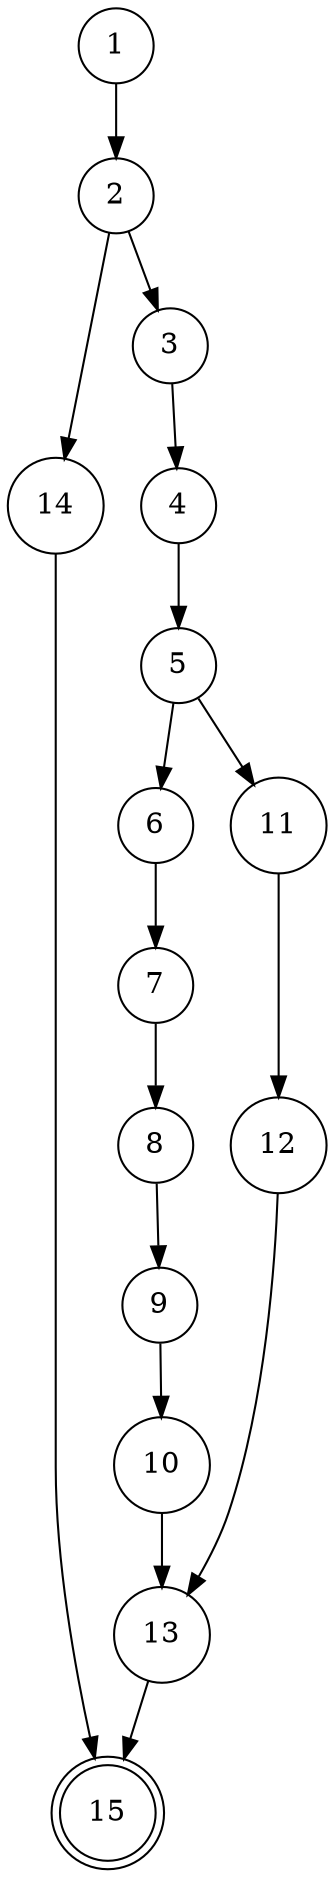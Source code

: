 digraph gfc { 
node [shape = circle] 1;
/* definition of argc at 1 */ 
/* definition of argv at 1 */ 
node [shape = doublecircle] 15;
node [shape = circle] 2;
/* pusage of argc at 2 */ 
node [shape = circle] 14;
node [shape = circle] 3;
/* derefdefinition of argc at 3 */ 
/* derefdefinition of argv at 3 */ 
node [shape = circle] 4;
/* derefdefinition of myRank at 4 */ 
node [shape = circle] 5;
/* pusage of myRank at 5 */ 
node [shape = circle] 10;
node [shape = circle] 6;
/* definition of x at 6 */ 
/* cusage of argv at 6 */ 
node [shape = circle] 7;
/* definition of y at 7 */ 
/* cusage of argv at 7 */ 
node [shape = circle] 8;
/* definition of z at 8 */ 
/* cusage of argv at 8 */ 
node [shape = circle] 9;
/* cusage of x at 9 */ 
/* cusage of y at 9 */ 
/* cusage of z at 9 */ 
node [shape = circle] 12;
node [shape = circle] 11;
/* cusage of myRank at 11 */ 
node [shape = circle] 13;
1 -> 2;
2 -> 3;
2 -> 14;
14 -> 15;
3 -> 4;
4 -> 5;
5 -> 6;
5 -> 11;
10 -> 13;
12 -> 13;
6 -> 7;
7 -> 8;
8 -> 9;
9 -> 10;
11 -> 12;
13 -> 15;
 } 
